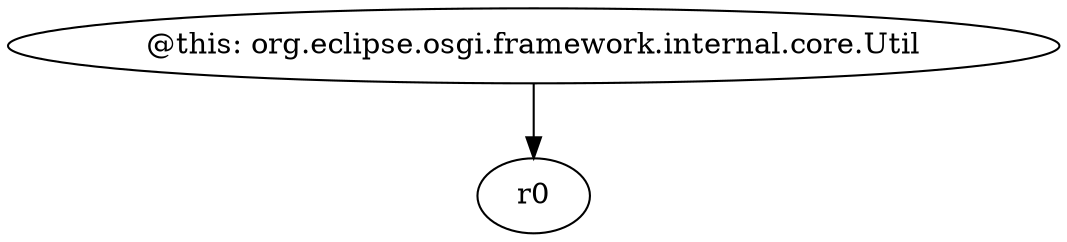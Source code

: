 digraph g {
0[label="@this: org.eclipse.osgi.framework.internal.core.Util"]
1[label="r0"]
0->1[label=""]
}